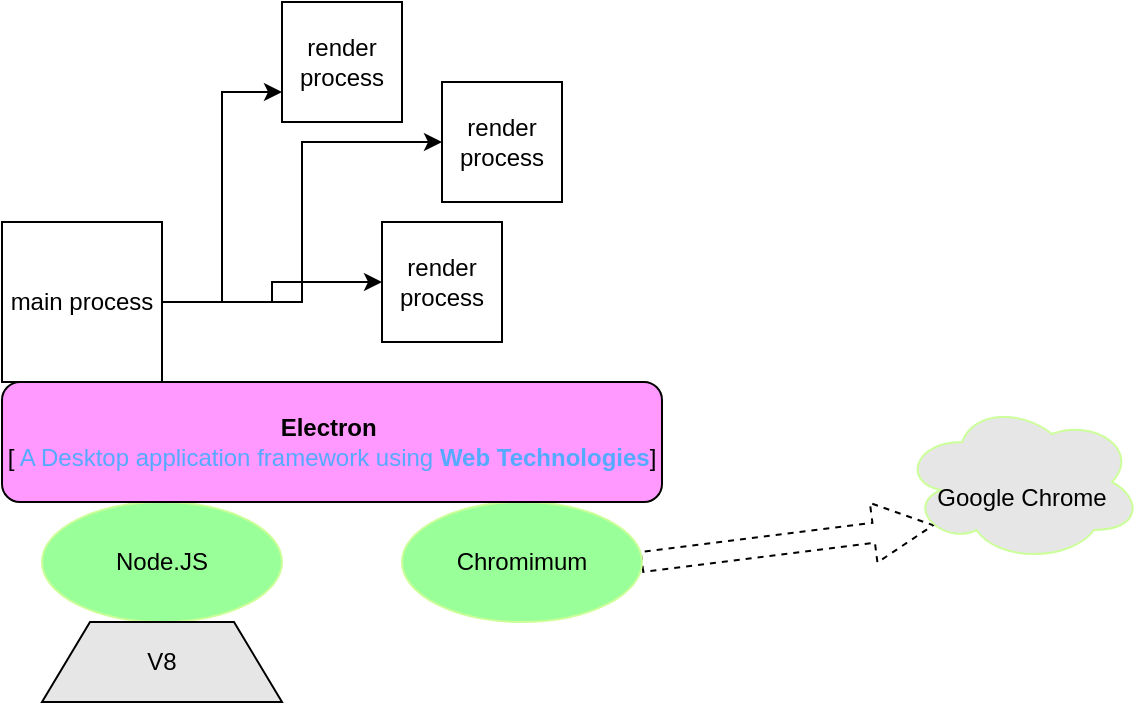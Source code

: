 <mxfile version="12.1.1" type="device" pages="2"><diagram id="Ys-qaXT1UauqiWY8Pwxo" name="Page-1"><mxGraphModel dx="854" dy="520" grid="1" gridSize="10" guides="1" tooltips="1" connect="1" arrows="1" fold="1" page="1" pageScale="1" pageWidth="850" pageHeight="1100" math="0" shadow="0"><root><mxCell id="0"/><mxCell id="1" parent="0"/><mxCell id="JqcteZGuYt64_mk1I3ZZ-2" value="Node.JS" style="ellipse;whiteSpace=wrap;html=1;strokeColor=#CCFF99;fillColor=#99FF99;" parent="1" vertex="1"><mxGeometry x="210" y="310" width="120" height="60" as="geometry"/></mxCell><mxCell id="JqcteZGuYt64_mk1I3ZZ-10" style="edgeStyle=entityRelationEdgeStyle;shape=arrow;rounded=0;orthogonalLoop=1;jettySize=auto;html=1;exitX=1;exitY=0.5;exitDx=0;exitDy=0;entryX=0.13;entryY=0.77;entryDx=0;entryDy=0;entryPerimeter=0;dashed=1;" parent="1" source="JqcteZGuYt64_mk1I3ZZ-3" target="JqcteZGuYt64_mk1I3ZZ-7" edge="1"><mxGeometry relative="1" as="geometry"/></mxCell><mxCell id="JqcteZGuYt64_mk1I3ZZ-3" value="Chromimum" style="ellipse;whiteSpace=wrap;html=1;strokeColor=#CCFF99;fillColor=#99FF99;" parent="1" vertex="1"><mxGeometry x="390" y="310" width="120" height="60" as="geometry"/></mxCell><mxCell id="JqcteZGuYt64_mk1I3ZZ-5" value="&lt;b&gt;Electron&amp;nbsp;&lt;/b&gt;&lt;br&gt;[ &lt;font color=&quot;#54aaff&quot;&gt;A Desktop application framework using &lt;b&gt;Web Technologies&lt;/b&gt;&lt;/font&gt;]" style="rounded=1;whiteSpace=wrap;html=1;fillColor=#FF99FF;" parent="1" vertex="1"><mxGeometry x="190" y="250" width="330" height="60" as="geometry"/></mxCell><mxCell id="JqcteZGuYt64_mk1I3ZZ-6" value="V8" style="shape=trapezoid;perimeter=trapezoidPerimeter;whiteSpace=wrap;html=1;fillColor=#E6E6E6;" parent="1" vertex="1"><mxGeometry x="210" y="370" width="120" height="40" as="geometry"/></mxCell><mxCell id="JqcteZGuYt64_mk1I3ZZ-7" value="&lt;br&gt;Google Chrome" style="ellipse;shape=cloud;whiteSpace=wrap;html=1;strokeColor=#CCFF99;fillColor=#E6E6E6;" parent="1" vertex="1"><mxGeometry x="640" y="260" width="120" height="80" as="geometry"/></mxCell><mxCell id="fg9AMjL3Gf6rw6N1-uxS-5" style="edgeStyle=orthogonalEdgeStyle;rounded=0;orthogonalLoop=1;jettySize=auto;html=1;entryX=0;entryY=0.75;entryDx=0;entryDy=0;" edge="1" parent="1" source="fg9AMjL3Gf6rw6N1-uxS-1" target="fg9AMjL3Gf6rw6N1-uxS-2"><mxGeometry relative="1" as="geometry"/></mxCell><mxCell id="fg9AMjL3Gf6rw6N1-uxS-6" style="edgeStyle=orthogonalEdgeStyle;rounded=0;orthogonalLoop=1;jettySize=auto;html=1;entryX=0;entryY=0.5;entryDx=0;entryDy=0;" edge="1" parent="1" source="fg9AMjL3Gf6rw6N1-uxS-1" target="fg9AMjL3Gf6rw6N1-uxS-3"><mxGeometry relative="1" as="geometry"/></mxCell><mxCell id="fg9AMjL3Gf6rw6N1-uxS-7" style="edgeStyle=orthogonalEdgeStyle;rounded=0;orthogonalLoop=1;jettySize=auto;html=1;exitX=1;exitY=0.5;exitDx=0;exitDy=0;entryX=0;entryY=0.5;entryDx=0;entryDy=0;" edge="1" parent="1" source="fg9AMjL3Gf6rw6N1-uxS-1" target="fg9AMjL3Gf6rw6N1-uxS-4"><mxGeometry relative="1" as="geometry"/></mxCell><mxCell id="fg9AMjL3Gf6rw6N1-uxS-1" value="main process" style="whiteSpace=wrap;html=1;aspect=fixed;" vertex="1" parent="1"><mxGeometry x="190" y="170" width="80" height="80" as="geometry"/></mxCell><mxCell id="fg9AMjL3Gf6rw6N1-uxS-2" value="render process" style="whiteSpace=wrap;html=1;aspect=fixed;" vertex="1" parent="1"><mxGeometry x="330" y="60" width="60" height="60" as="geometry"/></mxCell><mxCell id="fg9AMjL3Gf6rw6N1-uxS-3" value="render process" style="whiteSpace=wrap;html=1;aspect=fixed;" vertex="1" parent="1"><mxGeometry x="410" y="100" width="60" height="60" as="geometry"/></mxCell><mxCell id="fg9AMjL3Gf6rw6N1-uxS-4" value="render process" style="whiteSpace=wrap;html=1;aspect=fixed;" vertex="1" parent="1"><mxGeometry x="380" y="170" width="60" height="60" as="geometry"/></mxCell></root></mxGraphModel></diagram><diagram id="QEsjZ6WmBI10JykEsdTM" name="Page-2"><mxGraphModel dx="1066" dy="520" grid="1" gridSize="10" guides="1" tooltips="1" connect="1" arrows="1" fold="1" page="1" pageScale="1" pageWidth="850" pageHeight="1100" math="0" shadow="0"><root><mxCell id="jvPeFEVSBsrIjBarOWKT-0"/><mxCell id="jvPeFEVSBsrIjBarOWKT-1" parent="jvPeFEVSBsrIjBarOWKT-0"/><mxCell id="jvPeFEVSBsrIjBarOWKT-41" style="edgeStyle=none;rounded=0;orthogonalLoop=1;jettySize=auto;html=1;entryX=0.75;entryY=1;entryDx=0;entryDy=0;" edge="1" parent="jvPeFEVSBsrIjBarOWKT-1" source="jvPeFEVSBsrIjBarOWKT-2" target="jvPeFEVSBsrIjBarOWKT-39"><mxGeometry relative="1" as="geometry"/></mxCell><mxCell id="jvPeFEVSBsrIjBarOWKT-42" style="edgeStyle=none;rounded=0;orthogonalLoop=1;jettySize=auto;html=1;exitX=0.625;exitY=0;exitDx=0;exitDy=0;entryX=0.5;entryY=1;entryDx=0;entryDy=0;" edge="1" parent="jvPeFEVSBsrIjBarOWKT-1" source="jvPeFEVSBsrIjBarOWKT-2" target="jvPeFEVSBsrIjBarOWKT-40"><mxGeometry relative="1" as="geometry"/></mxCell><mxCell id="jvPeFEVSBsrIjBarOWKT-2" value="JavaScript" style="shape=hexagon;perimeter=hexagonPerimeter2;whiteSpace=wrap;html=1;fillColor=#E882DE;" vertex="1" parent="jvPeFEVSBsrIjBarOWKT-1"><mxGeometry x="270" y="340" width="105" height="80" as="geometry"/></mxCell><mxCell id="jvPeFEVSBsrIjBarOWKT-3" value="Functional programming" style="rounded=1;whiteSpace=wrap;html=1;strokeColor=#00FF00;strokeWidth=6;" vertex="1" parent="jvPeFEVSBsrIjBarOWKT-1"><mxGeometry x="40" y="230" width="120" height="60" as="geometry"/></mxCell><mxCell id="jvPeFEVSBsrIjBarOWKT-4" value="Structural&lt;br&gt;programming" style="rounded=1;whiteSpace=wrap;html=1;strokeColor=#00FF00;strokeWidth=6;" vertex="1" parent="jvPeFEVSBsrIjBarOWKT-1"><mxGeometry x="40" y="470" width="120" height="60" as="geometry"/></mxCell><mxCell id="jvPeFEVSBsrIjBarOWKT-5" value="Reactive&lt;br&gt;programming" style="rounded=1;whiteSpace=wrap;html=1;strokeColor=#00FF00;strokeWidth=6;" vertex="1" parent="jvPeFEVSBsrIjBarOWKT-1"><mxGeometry x="40" y="390" width="120" height="60" as="geometry"/></mxCell><mxCell id="jvPeFEVSBsrIjBarOWKT-6" value="OOPs&lt;br&gt;programming" style="rounded=1;whiteSpace=wrap;html=1;strokeColor=#00FF00;strokeWidth=6;" vertex="1" parent="jvPeFEVSBsrIjBarOWKT-1"><mxGeometry x="40" y="310" width="120" height="60" as="geometry"/></mxCell><mxCell id="jvPeFEVSBsrIjBarOWKT-26" style="edgeStyle=isometricEdgeStyle;rounded=0;orthogonalLoop=1;jettySize=auto;html=1;exitX=0;exitY=0;exitDx=120;exitDy=40;exitPerimeter=0;entryX=0;entryY=0.5;entryDx=0;entryDy=0;" edge="1" parent="jvPeFEVSBsrIjBarOWKT-1" source="jvPeFEVSBsrIjBarOWKT-7" target="jvPeFEVSBsrIjBarOWKT-17"><mxGeometry relative="1" as="geometry"/></mxCell><mxCell id="jvPeFEVSBsrIjBarOWKT-7" value="Server" style="shape=cube;whiteSpace=wrap;html=1;boundedLbl=1;backgroundOutline=1;darkOpacity=0.05;darkOpacity2=0.1;fillColor=#CFCFCF;" vertex="1" parent="jvPeFEVSBsrIjBarOWKT-1"><mxGeometry x="440" y="190" width="120" height="60" as="geometry"/></mxCell><mxCell id="jvPeFEVSBsrIjBarOWKT-23" style="edgeStyle=isometricEdgeStyle;rounded=0;orthogonalLoop=1;jettySize=auto;html=1;exitX=0;exitY=0;exitDx=120;exitDy=40;exitPerimeter=0;entryX=0;entryY=0.5;entryDx=0;entryDy=0;" edge="1" parent="jvPeFEVSBsrIjBarOWKT-1" source="jvPeFEVSBsrIjBarOWKT-8" target="jvPeFEVSBsrIjBarOWKT-16"><mxGeometry relative="1" as="geometry"/></mxCell><mxCell id="jvPeFEVSBsrIjBarOWKT-8" value="Mobile" style="shape=cube;whiteSpace=wrap;html=1;boundedLbl=1;backgroundOutline=1;darkOpacity=0.05;darkOpacity2=0.1;fillColor=#CFCFCF;" vertex="1" parent="jvPeFEVSBsrIjBarOWKT-1"><mxGeometry x="440" y="350" width="120" height="60" as="geometry"/></mxCell><mxCell id="jvPeFEVSBsrIjBarOWKT-22" style="edgeStyle=isometricEdgeStyle;rounded=0;orthogonalLoop=1;jettySize=auto;html=1;exitX=0;exitY=0;exitDx=120;exitDy=40;exitPerimeter=0;entryX=0;entryY=0.5;entryDx=0;entryDy=0;" edge="1" parent="jvPeFEVSBsrIjBarOWKT-1" source="jvPeFEVSBsrIjBarOWKT-9" target="jvPeFEVSBsrIjBarOWKT-12"><mxGeometry relative="1" as="geometry"/></mxCell><mxCell id="jvPeFEVSBsrIjBarOWKT-9" value="Browser" style="shape=cube;whiteSpace=wrap;html=1;boundedLbl=1;backgroundOutline=1;darkOpacity=0.05;darkOpacity2=0.1;fillColor=#CFCFCF;" vertex="1" parent="jvPeFEVSBsrIjBarOWKT-1"><mxGeometry x="440" y="270" width="120" height="60" as="geometry"/></mxCell><mxCell id="jvPeFEVSBsrIjBarOWKT-24" style="edgeStyle=isometricEdgeStyle;rounded=0;orthogonalLoop=1;jettySize=auto;html=1;exitX=0;exitY=0;exitDx=120;exitDy=40;exitPerimeter=0;entryX=0;entryY=0.5;entryDx=0;entryDy=0;" edge="1" parent="jvPeFEVSBsrIjBarOWKT-1" source="jvPeFEVSBsrIjBarOWKT-10" target="jvPeFEVSBsrIjBarOWKT-15"><mxGeometry relative="1" as="geometry"/></mxCell><mxCell id="jvPeFEVSBsrIjBarOWKT-10" value="Desktop" style="shape=cube;whiteSpace=wrap;html=1;boundedLbl=1;backgroundOutline=1;darkOpacity=0.05;darkOpacity2=0.1;fillColor=#CFCFCF;" vertex="1" parent="jvPeFEVSBsrIjBarOWKT-1"><mxGeometry x="440" y="430" width="120" height="60" as="geometry"/></mxCell><mxCell id="jvPeFEVSBsrIjBarOWKT-25" style="edgeStyle=isometricEdgeStyle;rounded=0;orthogonalLoop=1;jettySize=auto;html=1;exitX=0;exitY=0;exitDx=120;exitDy=40;exitPerimeter=0;entryX=0;entryY=0.5;entryDx=0;entryDy=0;" edge="1" parent="jvPeFEVSBsrIjBarOWKT-1" source="jvPeFEVSBsrIjBarOWKT-11" target="jvPeFEVSBsrIjBarOWKT-14"><mxGeometry relative="1" as="geometry"/></mxCell><mxCell id="jvPeFEVSBsrIjBarOWKT-11" value="IoT" style="shape=cube;whiteSpace=wrap;html=1;boundedLbl=1;backgroundOutline=1;darkOpacity=0.05;darkOpacity2=0.1;fillColor=#CFCFCF;" vertex="1" parent="jvPeFEVSBsrIjBarOWKT-1"><mxGeometry x="440" y="510" width="120" height="60" as="geometry"/></mxCell><mxCell id="jvPeFEVSBsrIjBarOWKT-12" value="Angular,&lt;br&gt;React" style="shape=parallelogram;perimeter=parallelogramPerimeter;whiteSpace=wrap;html=1;size=0.078;strokeColor=#E6D0DE;fillColor=#E6D0DE;" vertex="1" parent="jvPeFEVSBsrIjBarOWKT-1"><mxGeometry x="610" y="280" width="120" height="40" as="geometry"/></mxCell><mxCell id="jvPeFEVSBsrIjBarOWKT-14" value="??" style="shape=parallelogram;perimeter=parallelogramPerimeter;whiteSpace=wrap;html=1;size=0.078;strokeColor=#E6D0DE;fillColor=#E6D0DE;" vertex="1" parent="jvPeFEVSBsrIjBarOWKT-1"><mxGeometry x="610" y="520" width="120" height="40" as="geometry"/></mxCell><mxCell id="jvPeFEVSBsrIjBarOWKT-15" value="Electron" style="shape=parallelogram;perimeter=parallelogramPerimeter;whiteSpace=wrap;html=1;size=0.078;strokeColor=#E6D0DE;fillColor=#E6D0DE;" vertex="1" parent="jvPeFEVSBsrIjBarOWKT-1"><mxGeometry x="610" y="445" width="120" height="35" as="geometry"/></mxCell><mxCell id="jvPeFEVSBsrIjBarOWKT-16" value="NativeScript,&lt;br&gt;ReactNative" style="shape=parallelogram;perimeter=parallelogramPerimeter;whiteSpace=wrap;html=1;size=0.078;strokeColor=#E6D0DE;fillColor=#E6D0DE;" vertex="1" parent="jvPeFEVSBsrIjBarOWKT-1"><mxGeometry x="610" y="360" width="120" height="40" as="geometry"/></mxCell><mxCell id="jvPeFEVSBsrIjBarOWKT-17" value="Express" style="shape=parallelogram;perimeter=parallelogramPerimeter;whiteSpace=wrap;html=1;size=0.078;strokeColor=#E6D0DE;fillColor=#E6D0DE;" vertex="1" parent="jvPeFEVSBsrIjBarOWKT-1"><mxGeometry x="610" y="190" width="120" height="40" as="geometry"/></mxCell><mxCell id="jvPeFEVSBsrIjBarOWKT-18" value="" style="strokeWidth=2;html=1;shape=mxgraph.flowchart.annotation_2;align=left;labelPosition=right;pointerEvents=1;" vertex="1" parent="jvPeFEVSBsrIjBarOWKT-1"><mxGeometry x="375" y="160" width="50" height="440" as="geometry"/></mxCell><mxCell id="jvPeFEVSBsrIjBarOWKT-19" value="" style="strokeWidth=2;html=1;shape=mxgraph.flowchart.annotation_1;align=left;pointerEvents=1;rotation=180;" vertex="1" parent="jvPeFEVSBsrIjBarOWKT-1"><mxGeometry x="152" y="210" width="48" height="340" as="geometry"/></mxCell><mxCell id="jvPeFEVSBsrIjBarOWKT-20" value="" style="html=1;shadow=0;dashed=0;align=center;verticalAlign=middle;shape=mxgraph.arrows2.tailedArrow;dy1=10;dx1=20;notch=0;arrowHead=20;dx2=25;dy2=30;fillColor=#99FFCC;" vertex="1" parent="jvPeFEVSBsrIjBarOWKT-1"><mxGeometry x="200" y="350" width="70" height="60" as="geometry"/></mxCell><mxCell id="jvPeFEVSBsrIjBarOWKT-27" value="" style="verticalLabelPosition=bottom;verticalAlign=top;html=1;shape=mxgraph.basic.rounded_frame;dx=10;strokeColor=#E6D0DE;strokeWidth=6;fillColor=#99FFCC;" vertex="1" parent="jvPeFEVSBsrIjBarOWKT-1"><mxGeometry x="394" y="630" width="100" height="60" as="geometry"/></mxCell><mxCell id="jvPeFEVSBsrIjBarOWKT-28" value="Node" style="text;html=1;resizable=0;points=[];autosize=1;align=left;verticalAlign=top;spacingTop=-4;" vertex="1" parent="jvPeFEVSBsrIjBarOWKT-1"><mxGeometry x="424" y="650" width="40" height="20" as="geometry"/></mxCell><mxCell id="jvPeFEVSBsrIjBarOWKT-30" value="" style="verticalLabelPosition=bottom;verticalAlign=top;html=1;shape=mxgraph.basic.rounded_frame;dx=10;strokeColor=#E6D0DE;strokeWidth=6;fillColor=#99FFCC;" vertex="1" parent="jvPeFEVSBsrIjBarOWKT-1"><mxGeometry x="130" y="630" width="100" height="60" as="geometry"/></mxCell><mxCell id="jvPeFEVSBsrIjBarOWKT-31" value="Webpack" style="text;html=1;resizable=0;points=[];autosize=1;align=left;verticalAlign=top;spacingTop=-4;" vertex="1" parent="jvPeFEVSBsrIjBarOWKT-1"><mxGeometry x="294" y="650" width="70" height="20" as="geometry"/></mxCell><mxCell id="jvPeFEVSBsrIjBarOWKT-32" value="" style="verticalLabelPosition=bottom;verticalAlign=top;html=1;shape=mxgraph.basic.rounded_frame;dx=10;strokeColor=#E6D0DE;strokeWidth=6;fillColor=#99FFCC;" vertex="1" parent="jvPeFEVSBsrIjBarOWKT-1"><mxGeometry x="264" y="630" width="100" height="60" as="geometry"/></mxCell><mxCell id="jvPeFEVSBsrIjBarOWKT-34" value="Testing" style="text;html=1;resizable=0;points=[];autosize=1;align=left;verticalAlign=top;spacingTop=-4;" vertex="1" parent="jvPeFEVSBsrIjBarOWKT-1"><mxGeometry x="155" y="650" width="50" height="20" as="geometry"/></mxCell><mxCell id="jvPeFEVSBsrIjBarOWKT-35" value="" style="verticalLabelPosition=bottom;verticalAlign=top;html=1;shape=mxgraph.basic.rounded_frame;dx=10;strokeColor=#E6D0DE;strokeWidth=6;fillColor=#99FFCC;" vertex="1" parent="jvPeFEVSBsrIjBarOWKT-1"><mxGeometry x="520" y="630" width="100" height="60" as="geometry"/></mxCell><mxCell id="jvPeFEVSBsrIjBarOWKT-36" value="Gulp" style="text;html=1;resizable=0;points=[];autosize=1;align=left;verticalAlign=top;spacingTop=-4;" vertex="1" parent="jvPeFEVSBsrIjBarOWKT-1"><mxGeometry x="550" y="650" width="40" height="20" as="geometry"/></mxCell><mxCell id="jvPeFEVSBsrIjBarOWKT-39" value="TS" style="shape=delay;whiteSpace=wrap;html=1;strokeColor=#E6D0DE;strokeWidth=6;fillColor=#BABCFF;" vertex="1" parent="jvPeFEVSBsrIjBarOWKT-1"><mxGeometry x="264.5" y="250" width="42" height="40" as="geometry"/></mxCell><mxCell id="jvPeFEVSBsrIjBarOWKT-40" value="JSX" style="shape=delay;whiteSpace=wrap;html=1;strokeColor=#E6D0DE;strokeWidth=6;fillColor=#BAC3FF;" vertex="1" parent="jvPeFEVSBsrIjBarOWKT-1"><mxGeometry x="333.5" y="250" width="42" height="40" as="geometry"/></mxCell></root></mxGraphModel></diagram></mxfile>